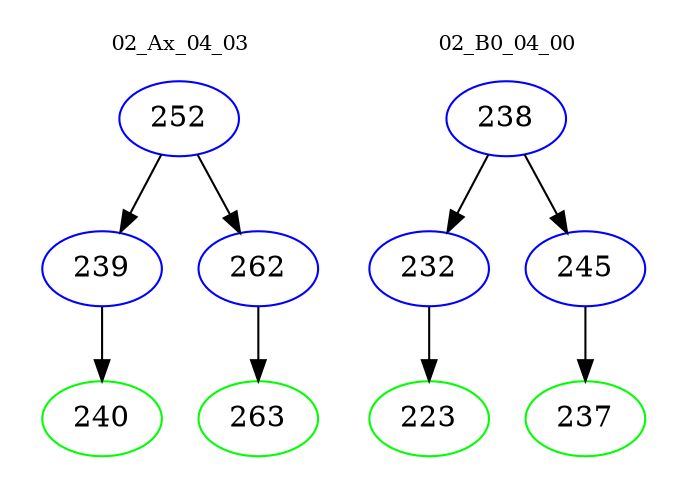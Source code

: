 digraph{
subgraph cluster_0 {
color = white
label = "02_Ax_04_03";
fontsize=10;
T0_252 [label="252", color="blue"]
T0_252 -> T0_239 [color="black"]
T0_239 [label="239", color="blue"]
T0_239 -> T0_240 [color="black"]
T0_240 [label="240", color="green"]
T0_252 -> T0_262 [color="black"]
T0_262 [label="262", color="blue"]
T0_262 -> T0_263 [color="black"]
T0_263 [label="263", color="green"]
}
subgraph cluster_1 {
color = white
label = "02_B0_04_00";
fontsize=10;
T1_238 [label="238", color="blue"]
T1_238 -> T1_232 [color="black"]
T1_232 [label="232", color="blue"]
T1_232 -> T1_223 [color="black"]
T1_223 [label="223", color="green"]
T1_238 -> T1_245 [color="black"]
T1_245 [label="245", color="blue"]
T1_245 -> T1_237 [color="black"]
T1_237 [label="237", color="green"]
}
}

